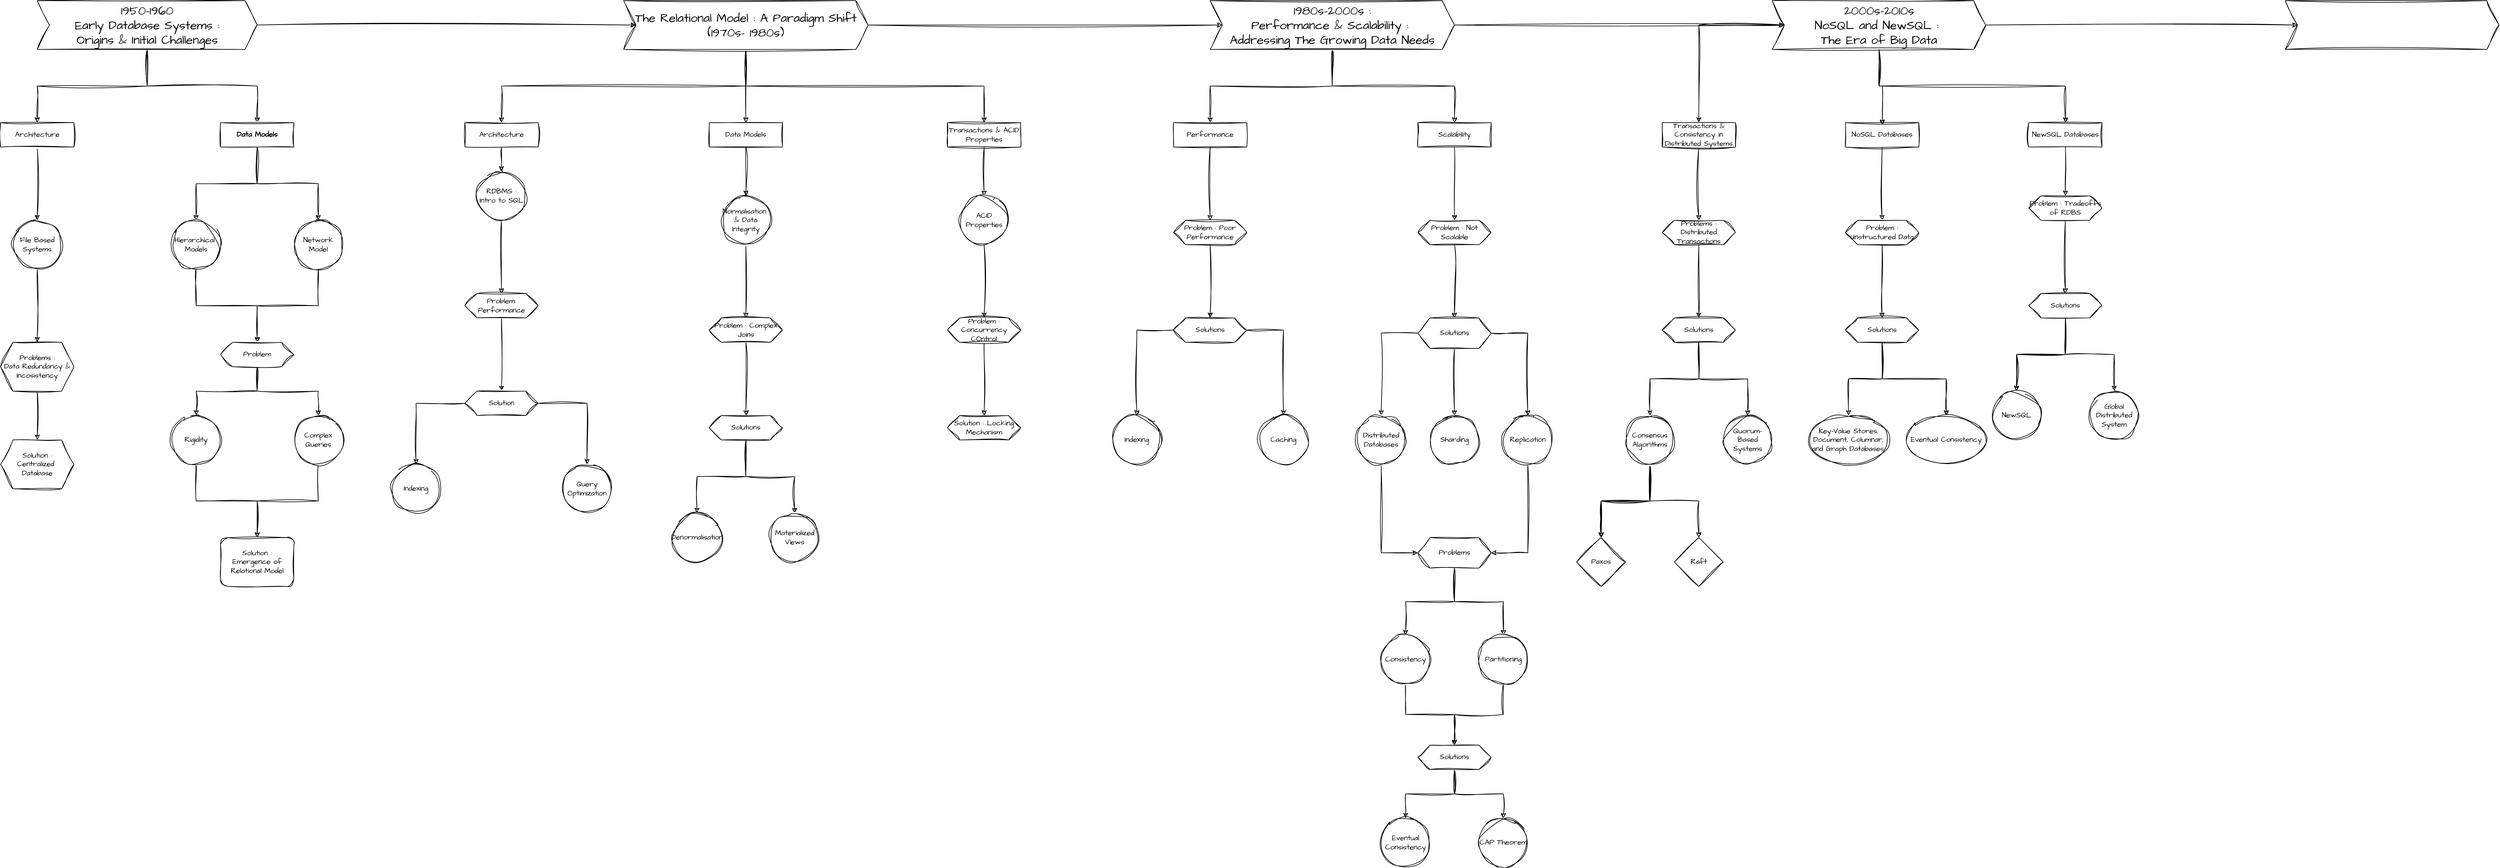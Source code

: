 <mxfile version="24.7.6">
  <diagram name="Page-1" id="QGAENbP_7samY_ILDqjr">
    <mxGraphModel dx="2678" dy="1058" grid="1" gridSize="10" guides="1" tooltips="1" connect="1" arrows="1" fold="1" page="1" pageScale="1" pageWidth="1100" pageHeight="850" math="0" shadow="0">
      <root>
        <mxCell id="0" />
        <mxCell id="1" parent="0" />
        <mxCell id="RMSyVIdG78tPgDftZzgw-3" value="" style="edgeStyle=orthogonalEdgeStyle;rounded=0;sketch=1;hachureGap=4;jiggle=2;curveFitting=1;orthogonalLoop=1;jettySize=auto;html=1;fontFamily=Architects Daughter;fontSource=https%3A%2F%2Ffonts.googleapis.com%2Fcss%3Ffamily%3DArchitects%2BDaughter;" edge="1" parent="1" source="RMSyVIdG78tPgDftZzgw-1" target="RMSyVIdG78tPgDftZzgw-2">
          <mxGeometry relative="1" as="geometry" />
        </mxCell>
        <mxCell id="RMSyVIdG78tPgDftZzgw-11" value="" style="edgeStyle=orthogonalEdgeStyle;rounded=0;sketch=1;hachureGap=4;jiggle=2;curveFitting=1;orthogonalLoop=1;jettySize=auto;html=1;fontFamily=Architects Daughter;fontSource=https%3A%2F%2Ffonts.googleapis.com%2Fcss%3Ffamily%3DArchitects%2BDaughter;" edge="1" parent="1" source="RMSyVIdG78tPgDftZzgw-1" target="RMSyVIdG78tPgDftZzgw-10">
          <mxGeometry relative="1" as="geometry" />
        </mxCell>
        <mxCell id="RMSyVIdG78tPgDftZzgw-28" style="edgeStyle=orthogonalEdgeStyle;rounded=0;sketch=1;hachureGap=4;jiggle=2;curveFitting=1;orthogonalLoop=1;jettySize=auto;html=1;fontFamily=Architects Daughter;fontSource=https%3A%2F%2Ffonts.googleapis.com%2Fcss%3Ffamily%3DArchitects%2BDaughter;" edge="1" parent="1" source="RMSyVIdG78tPgDftZzgw-1" target="RMSyVIdG78tPgDftZzgw-27">
          <mxGeometry relative="1" as="geometry" />
        </mxCell>
        <mxCell id="RMSyVIdG78tPgDftZzgw-1" value="&lt;font style=&quot;font-size: 20px;&quot;&gt;1950-1960&lt;br&gt;Early Database Systems : &lt;br&gt;Origins &amp;amp; Initial Challenges&lt;br&gt;&lt;/font&gt;" style="shape=step;perimeter=stepPerimeter;whiteSpace=wrap;html=1;fixedSize=1;sketch=1;hachureGap=4;jiggle=2;curveFitting=1;fontFamily=Architects Daughter;fontSource=https%3A%2F%2Ffonts.googleapis.com%2Fcss%3Ffamily%3DArchitects%2BDaughter;" vertex="1" parent="1">
          <mxGeometry y="280" width="360" height="80" as="geometry" />
        </mxCell>
        <mxCell id="RMSyVIdG78tPgDftZzgw-5" value="" style="edgeStyle=orthogonalEdgeStyle;rounded=0;sketch=1;hachureGap=4;jiggle=2;curveFitting=1;orthogonalLoop=1;jettySize=auto;html=1;fontFamily=Architects Daughter;fontSource=https%3A%2F%2Ffonts.googleapis.com%2Fcss%3Ffamily%3DArchitects%2BDaughter;" edge="1" parent="1" source="RMSyVIdG78tPgDftZzgw-2" target="RMSyVIdG78tPgDftZzgw-4">
          <mxGeometry relative="1" as="geometry" />
        </mxCell>
        <mxCell id="RMSyVIdG78tPgDftZzgw-2" value="Architecture" style="whiteSpace=wrap;html=1;fontFamily=Architects Daughter;sketch=1;hachureGap=4;jiggle=2;curveFitting=1;fontSource=https%3A%2F%2Ffonts.googleapis.com%2Fcss%3Ffamily%3DArchitects%2BDaughter;" vertex="1" parent="1">
          <mxGeometry x="-60" y="480" width="120" height="40" as="geometry" />
        </mxCell>
        <mxCell id="RMSyVIdG78tPgDftZzgw-7" value="" style="edgeStyle=orthogonalEdgeStyle;rounded=0;sketch=1;hachureGap=4;jiggle=2;curveFitting=1;orthogonalLoop=1;jettySize=auto;html=1;fontFamily=Architects Daughter;fontSource=https%3A%2F%2Ffonts.googleapis.com%2Fcss%3Ffamily%3DArchitects%2BDaughter;" edge="1" parent="1" source="RMSyVIdG78tPgDftZzgw-4" target="RMSyVIdG78tPgDftZzgw-6">
          <mxGeometry relative="1" as="geometry" />
        </mxCell>
        <UserObject label="&lt;div&gt;File Based Systems&lt;/div&gt;" tooltip="File-Based Systems: Before databases, data was stored in flat files. These systems lacked a unified data management system, leading to inefficiencies in data access and manipulation." id="RMSyVIdG78tPgDftZzgw-4">
          <mxCell style="ellipse;whiteSpace=wrap;html=1;fontFamily=Architects Daughter;sketch=1;hachureGap=4;jiggle=2;curveFitting=1;fontSource=https%3A%2F%2Ffonts.googleapis.com%2Fcss%3Ffamily%3DArchitects%2BDaughter;" vertex="1" parent="1">
            <mxGeometry x="-40" y="640" width="80" height="80" as="geometry" />
          </mxCell>
        </UserObject>
        <mxCell id="RMSyVIdG78tPgDftZzgw-9" value="" style="edgeStyle=orthogonalEdgeStyle;rounded=0;sketch=1;hachureGap=4;jiggle=2;curveFitting=1;orthogonalLoop=1;jettySize=auto;html=1;fontFamily=Architects Daughter;fontSource=https%3A%2F%2Ffonts.googleapis.com%2Fcss%3Ffamily%3DArchitects%2BDaughter;" edge="1" parent="1" source="RMSyVIdG78tPgDftZzgw-6" target="RMSyVIdG78tPgDftZzgw-8">
          <mxGeometry relative="1" as="geometry" />
        </mxCell>
        <UserObject label="Problems :&lt;br&gt;Data Redundancy &amp;amp; Incosistency" tooltip="Data Redundancy and Inconsistency: Since each application maintained its own files, the same data could be duplicated across multiple files, leading to inconsistencies and difficulties in updating data uniformly." id="RMSyVIdG78tPgDftZzgw-6">
          <mxCell style="shape=hexagon;perimeter=hexagonPerimeter2;whiteSpace=wrap;html=1;fixedSize=1;fontFamily=Architects Daughter;sketch=1;hachureGap=4;jiggle=2;curveFitting=1;fontSource=https%3A%2F%2Ffonts.googleapis.com%2Fcss%3Ffamily%3DArchitects%2BDaughter;" vertex="1" parent="1">
            <mxGeometry x="-60" y="840" width="120" height="80" as="geometry" />
          </mxCell>
        </UserObject>
        <UserObject label="Solution : &lt;br&gt;&lt;div&gt;Centralized&amp;nbsp;&lt;/div&gt;&lt;div&gt;Database&lt;/div&gt;" tooltip="Centralized Databases: The idea of centralized data storage emerged to reduce redundancy by storing data in a single repository that could be accessed by multiple applications." id="RMSyVIdG78tPgDftZzgw-8">
          <mxCell style="shape=hexagon;perimeter=hexagonPerimeter2;whiteSpace=wrap;html=1;fixedSize=1;fontFamily=Architects Daughter;sketch=1;hachureGap=4;jiggle=2;curveFitting=1;fontSource=https%3A%2F%2Ffonts.googleapis.com%2Fcss%3Ffamily%3DArchitects%2BDaughter;" vertex="1" parent="1">
            <mxGeometry x="-60" y="1000" width="120" height="80" as="geometry" />
          </mxCell>
        </UserObject>
        <mxCell id="RMSyVIdG78tPgDftZzgw-13" value="" style="edgeStyle=orthogonalEdgeStyle;rounded=0;sketch=1;hachureGap=4;jiggle=2;curveFitting=1;orthogonalLoop=1;jettySize=auto;html=1;fontFamily=Architects Daughter;fontSource=https%3A%2F%2Ffonts.googleapis.com%2Fcss%3Ffamily%3DArchitects%2BDaughter;" edge="1" parent="1" source="RMSyVIdG78tPgDftZzgw-10" target="RMSyVIdG78tPgDftZzgw-12">
          <mxGeometry relative="1" as="geometry" />
        </mxCell>
        <mxCell id="RMSyVIdG78tPgDftZzgw-15" value="" style="edgeStyle=orthogonalEdgeStyle;rounded=0;sketch=1;hachureGap=4;jiggle=2;curveFitting=1;orthogonalLoop=1;jettySize=auto;html=1;fontFamily=Architects Daughter;fontSource=https%3A%2F%2Ffonts.googleapis.com%2Fcss%3Ffamily%3DArchitects%2BDaughter;" edge="1" parent="1" source="RMSyVIdG78tPgDftZzgw-10" target="RMSyVIdG78tPgDftZzgw-14">
          <mxGeometry relative="1" as="geometry" />
        </mxCell>
        <mxCell id="RMSyVIdG78tPgDftZzgw-10" value="&lt;strong&gt;Data Models&lt;/strong&gt;" style="whiteSpace=wrap;html=1;fontFamily=Architects Daughter;sketch=1;hachureGap=4;jiggle=2;curveFitting=1;fontSource=https%3A%2F%2Ffonts.googleapis.com%2Fcss%3Ffamily%3DArchitects%2BDaughter;" vertex="1" parent="1">
          <mxGeometry x="300" y="480" width="120" height="40" as="geometry" />
        </mxCell>
        <mxCell id="RMSyVIdG78tPgDftZzgw-25" style="edgeStyle=orthogonalEdgeStyle;rounded=0;sketch=1;hachureGap=4;jiggle=2;curveFitting=1;orthogonalLoop=1;jettySize=auto;html=1;fontFamily=Architects Daughter;fontSource=https%3A%2F%2Ffonts.googleapis.com%2Fcss%3Ffamily%3DArchitects%2BDaughter;" edge="1" parent="1" source="RMSyVIdG78tPgDftZzgw-12" target="RMSyVIdG78tPgDftZzgw-17">
          <mxGeometry relative="1" as="geometry" />
        </mxCell>
        <UserObject label="Hierarchical&amp;nbsp; &lt;br&gt;Models" tooltip="Hierarchical Model: Introduced by IBM’s Information Management System (IMS), this model organized data in a tree structure with parent-child relationships." id="RMSyVIdG78tPgDftZzgw-12">
          <mxCell style="ellipse;whiteSpace=wrap;html=1;fontFamily=Architects Daughter;sketch=1;hachureGap=4;jiggle=2;curveFitting=1;fontSource=https%3A%2F%2Ffonts.googleapis.com%2Fcss%3Ffamily%3DArchitects%2BDaughter;" vertex="1" parent="1">
            <mxGeometry x="220" y="640" width="80" height="80" as="geometry" />
          </mxCell>
        </UserObject>
        <mxCell id="RMSyVIdG78tPgDftZzgw-26" style="edgeStyle=orthogonalEdgeStyle;rounded=0;sketch=1;hachureGap=4;jiggle=2;curveFitting=1;orthogonalLoop=1;jettySize=auto;html=1;fontFamily=Architects Daughter;fontSource=https%3A%2F%2Ffonts.googleapis.com%2Fcss%3Ffamily%3DArchitects%2BDaughter;" edge="1" parent="1" source="RMSyVIdG78tPgDftZzgw-14" target="RMSyVIdG78tPgDftZzgw-17">
          <mxGeometry relative="1" as="geometry" />
        </mxCell>
        <UserObject label="Network Model" tooltip="Network Model: Introduced by Charles Bachman with the Integrated Data Store (IDS), this model allowed more complex relationships, where records could have multiple parents and children." id="RMSyVIdG78tPgDftZzgw-14">
          <mxCell style="ellipse;whiteSpace=wrap;html=1;fontFamily=Architects Daughter;sketch=1;hachureGap=4;jiggle=2;curveFitting=1;fontSource=https%3A%2F%2Ffonts.googleapis.com%2Fcss%3Ffamily%3DArchitects%2BDaughter;" vertex="1" parent="1">
            <mxGeometry x="420" y="640" width="80" height="80" as="geometry" />
          </mxCell>
        </UserObject>
        <mxCell id="RMSyVIdG78tPgDftZzgw-19" value="" style="edgeStyle=orthogonalEdgeStyle;rounded=0;sketch=1;hachureGap=4;jiggle=2;curveFitting=1;orthogonalLoop=1;jettySize=auto;html=1;fontFamily=Architects Daughter;fontSource=https%3A%2F%2Ffonts.googleapis.com%2Fcss%3Ffamily%3DArchitects%2BDaughter;" edge="1" parent="1" source="RMSyVIdG78tPgDftZzgw-17" target="RMSyVIdG78tPgDftZzgw-18">
          <mxGeometry relative="1" as="geometry" />
        </mxCell>
        <mxCell id="RMSyVIdG78tPgDftZzgw-21" value="" style="edgeStyle=orthogonalEdgeStyle;rounded=0;sketch=1;hachureGap=4;jiggle=2;curveFitting=1;orthogonalLoop=1;jettySize=auto;html=1;fontFamily=Architects Daughter;fontSource=https%3A%2F%2Ffonts.googleapis.com%2Fcss%3Ffamily%3DArchitects%2BDaughter;" edge="1" parent="1" source="RMSyVIdG78tPgDftZzgw-17" target="RMSyVIdG78tPgDftZzgw-20">
          <mxGeometry relative="1" as="geometry" />
        </mxCell>
        <mxCell id="RMSyVIdG78tPgDftZzgw-17" value="&lt;div&gt;Problem&lt;br&gt;&lt;/div&gt;" style="shape=hexagon;perimeter=hexagonPerimeter2;whiteSpace=wrap;html=1;fixedSize=1;sketch=1;hachureGap=4;jiggle=2;curveFitting=1;fontFamily=Architects Daughter;fontSource=https%3A%2F%2Ffonts.googleapis.com%2Fcss%3Ffamily%3DArchitects%2BDaughter;" vertex="1" parent="1">
          <mxGeometry x="300" y="840" width="120" height="40" as="geometry" />
        </mxCell>
        <mxCell id="RMSyVIdG78tPgDftZzgw-23" value="" style="edgeStyle=orthogonalEdgeStyle;rounded=0;sketch=1;hachureGap=4;jiggle=2;curveFitting=1;orthogonalLoop=1;jettySize=auto;html=1;fontFamily=Architects Daughter;fontSource=https%3A%2F%2Ffonts.googleapis.com%2Fcss%3Ffamily%3DArchitects%2BDaughter;" edge="1" parent="1" source="RMSyVIdG78tPgDftZzgw-18" target="RMSyVIdG78tPgDftZzgw-22">
          <mxGeometry relative="1" as="geometry" />
        </mxCell>
        <UserObject label="Rigidity" tooltip="Rigidity: Both models were highly rigid; changes to the data structure required significant rewiring of the system, making them inflexible to evolving business needs." id="RMSyVIdG78tPgDftZzgw-18">
          <mxCell style="ellipse;whiteSpace=wrap;html=1;fontFamily=Architects Daughter;sketch=1;hachureGap=4;jiggle=2;curveFitting=1;fontSource=https%3A%2F%2Ffonts.googleapis.com%2Fcss%3Ffamily%3DArchitects%2BDaughter;" vertex="1" parent="1">
            <mxGeometry x="220" y="960" width="80" height="80" as="geometry" />
          </mxCell>
        </UserObject>
        <mxCell id="RMSyVIdG78tPgDftZzgw-24" style="edgeStyle=orthogonalEdgeStyle;rounded=0;sketch=1;hachureGap=4;jiggle=2;curveFitting=1;orthogonalLoop=1;jettySize=auto;html=1;entryX=0.5;entryY=0;entryDx=0;entryDy=0;fontFamily=Architects Daughter;fontSource=https%3A%2F%2Ffonts.googleapis.com%2Fcss%3Ffamily%3DArchitects%2BDaughter;" edge="1" parent="1" source="RMSyVIdG78tPgDftZzgw-20" target="RMSyVIdG78tPgDftZzgw-22">
          <mxGeometry relative="1" as="geometry" />
        </mxCell>
        <UserObject label="Complex Queries" tooltip="Complex Queries: Querying data was cumbersome, requiring detailed knowledge of the data structure, leading to complex and error-prone queries." id="RMSyVIdG78tPgDftZzgw-20">
          <mxCell style="ellipse;whiteSpace=wrap;html=1;fontFamily=Architects Daughter;sketch=1;hachureGap=4;jiggle=2;curveFitting=1;fontSource=https%3A%2F%2Ffonts.googleapis.com%2Fcss%3Ffamily%3DArchitects%2BDaughter;" vertex="1" parent="1">
            <mxGeometry x="420" y="960" width="80" height="80" as="geometry" />
          </mxCell>
        </UserObject>
        <UserObject label="&lt;div&gt;Solution :&lt;/div&gt;Emergence of Relational Model" tooltip="Emergence of the Relational Model: The introduction of the relational model by Edgar F. Codd proposed a more flexible and intuitive way of structuring data using tables, which became a foundation for more advanced database systems." id="RMSyVIdG78tPgDftZzgw-22">
          <mxCell style="rounded=1;whiteSpace=wrap;html=1;fontFamily=Architects Daughter;sketch=1;hachureGap=4;jiggle=2;curveFitting=1;fontSource=https%3A%2F%2Ffonts.googleapis.com%2Fcss%3Ffamily%3DArchitects%2BDaughter;" vertex="1" parent="1">
            <mxGeometry x="300" y="1160" width="120" height="80" as="geometry" />
          </mxCell>
        </UserObject>
        <mxCell id="RMSyVIdG78tPgDftZzgw-30" value="" style="edgeStyle=orthogonalEdgeStyle;rounded=0;sketch=1;hachureGap=4;jiggle=2;curveFitting=1;orthogonalLoop=1;jettySize=auto;html=1;fontFamily=Architects Daughter;fontSource=https%3A%2F%2Ffonts.googleapis.com%2Fcss%3Ffamily%3DArchitects%2BDaughter;" edge="1" parent="1" source="RMSyVIdG78tPgDftZzgw-27" target="RMSyVIdG78tPgDftZzgw-29">
          <mxGeometry relative="1" as="geometry">
            <Array as="points">
              <mxPoint x="1160" y="420" />
              <mxPoint x="760" y="420" />
            </Array>
          </mxGeometry>
        </mxCell>
        <mxCell id="RMSyVIdG78tPgDftZzgw-48" value="" style="edgeStyle=orthogonalEdgeStyle;rounded=0;sketch=1;hachureGap=4;jiggle=2;curveFitting=1;orthogonalLoop=1;jettySize=auto;html=1;fontFamily=Architects Daughter;fontSource=https%3A%2F%2Ffonts.googleapis.com%2Fcss%3Ffamily%3DArchitects%2BDaughter;" edge="1" parent="1" source="RMSyVIdG78tPgDftZzgw-27" target="RMSyVIdG78tPgDftZzgw-47">
          <mxGeometry relative="1" as="geometry" />
        </mxCell>
        <mxCell id="RMSyVIdG78tPgDftZzgw-60" value="" style="edgeStyle=orthogonalEdgeStyle;rounded=0;sketch=1;hachureGap=4;jiggle=2;curveFitting=1;orthogonalLoop=1;jettySize=auto;html=1;fontFamily=Architects Daughter;fontSource=https%3A%2F%2Ffonts.googleapis.com%2Fcss%3Ffamily%3DArchitects%2BDaughter;entryX=0.5;entryY=0;entryDx=0;entryDy=0;" edge="1" parent="1" source="RMSyVIdG78tPgDftZzgw-27" target="RMSyVIdG78tPgDftZzgw-59">
          <mxGeometry relative="1" as="geometry">
            <Array as="points">
              <mxPoint x="1160" y="420" />
              <mxPoint x="1550" y="420" />
            </Array>
          </mxGeometry>
        </mxCell>
        <mxCell id="RMSyVIdG78tPgDftZzgw-69" style="edgeStyle=orthogonalEdgeStyle;rounded=0;sketch=1;hachureGap=4;jiggle=2;curveFitting=1;orthogonalLoop=1;jettySize=auto;html=1;entryX=0;entryY=0.5;entryDx=0;entryDy=0;fontFamily=Architects Daughter;fontSource=https%3A%2F%2Ffonts.googleapis.com%2Fcss%3Ffamily%3DArchitects%2BDaughter;" edge="1" parent="1" source="RMSyVIdG78tPgDftZzgw-27" target="RMSyVIdG78tPgDftZzgw-68">
          <mxGeometry relative="1" as="geometry" />
        </mxCell>
        <mxCell id="RMSyVIdG78tPgDftZzgw-27" value="&lt;font style=&quot;font-size: 20px;&quot;&gt;The Relational Model : A Paradigm Shift (1970s- 1980s)&lt;br&gt;&lt;/font&gt;" style="shape=step;perimeter=stepPerimeter;whiteSpace=wrap;html=1;fixedSize=1;sketch=1;hachureGap=4;jiggle=2;curveFitting=1;fontFamily=Architects Daughter;fontSource=https%3A%2F%2Ffonts.googleapis.com%2Fcss%3Ffamily%3DArchitects%2BDaughter;" vertex="1" parent="1">
          <mxGeometry x="960" y="280" width="400" height="80" as="geometry" />
        </mxCell>
        <mxCell id="RMSyVIdG78tPgDftZzgw-32" value="" style="edgeStyle=orthogonalEdgeStyle;rounded=0;sketch=1;hachureGap=4;jiggle=2;curveFitting=1;orthogonalLoop=1;jettySize=auto;html=1;fontFamily=Architects Daughter;fontSource=https%3A%2F%2Ffonts.googleapis.com%2Fcss%3Ffamily%3DArchitects%2BDaughter;" edge="1" parent="1" source="RMSyVIdG78tPgDftZzgw-29" target="RMSyVIdG78tPgDftZzgw-31">
          <mxGeometry relative="1" as="geometry" />
        </mxCell>
        <mxCell id="RMSyVIdG78tPgDftZzgw-29" value="Architecture" style="whiteSpace=wrap;html=1;fontFamily=Architects Daughter;sketch=1;hachureGap=4;jiggle=2;curveFitting=1;fontSource=https%3A%2F%2Ffonts.googleapis.com%2Fcss%3Ffamily%3DArchitects%2BDaughter;" vertex="1" parent="1">
          <mxGeometry x="700" y="480" width="120" height="40" as="geometry" />
        </mxCell>
        <mxCell id="RMSyVIdG78tPgDftZzgw-46" style="edgeStyle=orthogonalEdgeStyle;rounded=0;sketch=1;hachureGap=4;jiggle=2;curveFitting=1;orthogonalLoop=1;jettySize=auto;html=1;fontFamily=Architects Daughter;fontSource=https%3A%2F%2Ffonts.googleapis.com%2Fcss%3Ffamily%3DArchitects%2BDaughter;" edge="1" parent="1" source="RMSyVIdG78tPgDftZzgw-31" target="RMSyVIdG78tPgDftZzgw-35">
          <mxGeometry relative="1" as="geometry" />
        </mxCell>
        <UserObject label="RDBMS : Intro to SQL" tooltip="Introduction of SQL: Structured Query Language (SQL) was introduced to query relational databases, making data access easier and more standardized." id="RMSyVIdG78tPgDftZzgw-31">
          <mxCell style="ellipse;whiteSpace=wrap;html=1;fontFamily=Architects Daughter;sketch=1;hachureGap=4;jiggle=2;curveFitting=1;fontSource=https%3A%2F%2Ffonts.googleapis.com%2Fcss%3Ffamily%3DArchitects%2BDaughter;" vertex="1" parent="1">
            <mxGeometry x="720" y="560" width="80" height="80" as="geometry" />
          </mxCell>
        </UserObject>
        <mxCell id="RMSyVIdG78tPgDftZzgw-45" style="edgeStyle=orthogonalEdgeStyle;rounded=0;sketch=1;hachureGap=4;jiggle=2;curveFitting=1;orthogonalLoop=1;jettySize=auto;html=1;fontFamily=Architects Daughter;fontSource=https%3A%2F%2Ffonts.googleapis.com%2Fcss%3Ffamily%3DArchitects%2BDaughter;" edge="1" parent="1" source="RMSyVIdG78tPgDftZzgw-35" target="RMSyVIdG78tPgDftZzgw-39">
          <mxGeometry relative="1" as="geometry" />
        </mxCell>
        <UserObject label="Problem: Performance" tooltip="Performance: Early RDBMS implementations were slower compared to hierarchical and network models, particularly when dealing with large datasets or complex queries." id="RMSyVIdG78tPgDftZzgw-35">
          <mxCell style="shape=hexagon;perimeter=hexagonPerimeter2;whiteSpace=wrap;html=1;fixedSize=1;fontFamily=Architects Daughter;sketch=1;hachureGap=4;jiggle=2;curveFitting=1;fontSource=https%3A%2F%2Ffonts.googleapis.com%2Fcss%3Ffamily%3DArchitects%2BDaughter;" vertex="1" parent="1">
            <mxGeometry x="700" y="760" width="120" height="40" as="geometry" />
          </mxCell>
        </UserObject>
        <mxCell id="RMSyVIdG78tPgDftZzgw-42" value="" style="edgeStyle=orthogonalEdgeStyle;rounded=0;sketch=1;hachureGap=4;jiggle=2;curveFitting=1;orthogonalLoop=1;jettySize=auto;html=1;fontFamily=Architects Daughter;fontSource=https%3A%2F%2Ffonts.googleapis.com%2Fcss%3Ffamily%3DArchitects%2BDaughter;" edge="1" parent="1" source="RMSyVIdG78tPgDftZzgw-39" target="RMSyVIdG78tPgDftZzgw-41">
          <mxGeometry relative="1" as="geometry" />
        </mxCell>
        <mxCell id="RMSyVIdG78tPgDftZzgw-44" value="" style="edgeStyle=orthogonalEdgeStyle;rounded=0;sketch=1;hachureGap=4;jiggle=2;curveFitting=1;orthogonalLoop=1;jettySize=auto;html=1;fontFamily=Architects Daughter;fontSource=https%3A%2F%2Ffonts.googleapis.com%2Fcss%3Ffamily%3DArchitects%2BDaughter;" edge="1" parent="1" source="RMSyVIdG78tPgDftZzgw-39" target="RMSyVIdG78tPgDftZzgw-43">
          <mxGeometry relative="1" as="geometry" />
        </mxCell>
        <UserObject label="Solution" tooltip="Indexing and Query Optimization: Techniques like indexing and query optimization were introduced to speed up data retrieval and improve overall performance." id="RMSyVIdG78tPgDftZzgw-39">
          <mxCell style="shape=hexagon;perimeter=hexagonPerimeter2;whiteSpace=wrap;html=1;fixedSize=1;fontFamily=Architects Daughter;sketch=1;hachureGap=4;jiggle=2;curveFitting=1;fontSource=https%3A%2F%2Ffonts.googleapis.com%2Fcss%3Ffamily%3DArchitects%2BDaughter;" vertex="1" parent="1">
            <mxGeometry x="700" y="920" width="120" height="40" as="geometry" />
          </mxCell>
        </UserObject>
        <mxCell id="RMSyVIdG78tPgDftZzgw-41" value="Indexing" style="ellipse;whiteSpace=wrap;html=1;fontFamily=Architects Daughter;sketch=1;hachureGap=4;jiggle=2;curveFitting=1;fontSource=https%3A%2F%2Ffonts.googleapis.com%2Fcss%3Ffamily%3DArchitects%2BDaughter;" vertex="1" parent="1">
          <mxGeometry x="580" y="1040" width="80" height="80" as="geometry" />
        </mxCell>
        <mxCell id="RMSyVIdG78tPgDftZzgw-43" value="Query Optimization" style="ellipse;whiteSpace=wrap;html=1;fontFamily=Architects Daughter;sketch=1;hachureGap=4;jiggle=2;curveFitting=1;fontSource=https%3A%2F%2Ffonts.googleapis.com%2Fcss%3Ffamily%3DArchitects%2BDaughter;" vertex="1" parent="1">
          <mxGeometry x="860" y="1040" width="80" height="80" as="geometry" />
        </mxCell>
        <mxCell id="RMSyVIdG78tPgDftZzgw-50" value="" style="edgeStyle=orthogonalEdgeStyle;rounded=0;sketch=1;hachureGap=4;jiggle=2;curveFitting=1;orthogonalLoop=1;jettySize=auto;html=1;fontFamily=Architects Daughter;fontSource=https%3A%2F%2Ffonts.googleapis.com%2Fcss%3Ffamily%3DArchitects%2BDaughter;" edge="1" parent="1" source="RMSyVIdG78tPgDftZzgw-47" target="RMSyVIdG78tPgDftZzgw-49">
          <mxGeometry relative="1" as="geometry" />
        </mxCell>
        <mxCell id="RMSyVIdG78tPgDftZzgw-47" value="Data Models" style="whiteSpace=wrap;html=1;fontFamily=Architects Daughter;sketch=1;hachureGap=4;jiggle=2;curveFitting=1;fontSource=https%3A%2F%2Ffonts.googleapis.com%2Fcss%3Ffamily%3DArchitects%2BDaughter;" vertex="1" parent="1">
          <mxGeometry x="1100" y="480" width="120" height="40" as="geometry" />
        </mxCell>
        <mxCell id="RMSyVIdG78tPgDftZzgw-52" value="" style="edgeStyle=orthogonalEdgeStyle;rounded=0;sketch=1;hachureGap=4;jiggle=2;curveFitting=1;orthogonalLoop=1;jettySize=auto;html=1;fontFamily=Architects Daughter;fontSource=https%3A%2F%2Ffonts.googleapis.com%2Fcss%3Ffamily%3DArchitects%2BDaughter;" edge="1" parent="1" source="RMSyVIdG78tPgDftZzgw-49" target="RMSyVIdG78tPgDftZzgw-51">
          <mxGeometry relative="1" as="geometry" />
        </mxCell>
        <UserObject label="Normalisation&amp;nbsp; &amp;amp; Data Integrity" tooltip="Normalization: Codd introduced normalization, a process of organizing data to reduce redundancy and improve data integrity by dividing data into related tables." id="RMSyVIdG78tPgDftZzgw-49">
          <mxCell style="ellipse;whiteSpace=wrap;html=1;fontFamily=Architects Daughter;sketch=1;hachureGap=4;jiggle=2;curveFitting=1;fontSource=https%3A%2F%2Ffonts.googleapis.com%2Fcss%3Ffamily%3DArchitects%2BDaughter;" vertex="1" parent="1">
            <mxGeometry x="1120" y="600" width="80" height="80" as="geometry" />
          </mxCell>
        </UserObject>
        <mxCell id="RMSyVIdG78tPgDftZzgw-54" value="" style="edgeStyle=orthogonalEdgeStyle;rounded=0;sketch=1;hachureGap=4;jiggle=2;curveFitting=1;orthogonalLoop=1;jettySize=auto;html=1;fontFamily=Architects Daughter;fontSource=https%3A%2F%2Ffonts.googleapis.com%2Fcss%3Ffamily%3DArchitects%2BDaughter;" edge="1" parent="1" source="RMSyVIdG78tPgDftZzgw-51" target="RMSyVIdG78tPgDftZzgw-53">
          <mxGeometry relative="1" as="geometry" />
        </mxCell>
        <UserObject label="Problem : Complex Joins" tooltip="Complex Joins: While normalization improved data integrity, it also led to complex join operations that could slow down query performance." id="RMSyVIdG78tPgDftZzgw-51">
          <mxCell style="shape=hexagon;perimeter=hexagonPerimeter2;whiteSpace=wrap;html=1;fixedSize=1;fontFamily=Architects Daughter;sketch=1;hachureGap=4;jiggle=2;curveFitting=1;fontSource=https%3A%2F%2Ffonts.googleapis.com%2Fcss%3Ffamily%3DArchitects%2BDaughter;" vertex="1" parent="1">
            <mxGeometry x="1100" y="800" width="120" height="40" as="geometry" />
          </mxCell>
        </UserObject>
        <mxCell id="RMSyVIdG78tPgDftZzgw-56" value="" style="edgeStyle=orthogonalEdgeStyle;rounded=0;sketch=1;hachureGap=4;jiggle=2;curveFitting=1;orthogonalLoop=1;jettySize=auto;html=1;fontFamily=Architects Daughter;fontSource=https%3A%2F%2Ffonts.googleapis.com%2Fcss%3Ffamily%3DArchitects%2BDaughter;" edge="1" parent="1" source="RMSyVIdG78tPgDftZzgw-53" target="RMSyVIdG78tPgDftZzgw-55">
          <mxGeometry relative="1" as="geometry" />
        </mxCell>
        <mxCell id="RMSyVIdG78tPgDftZzgw-58" value="" style="edgeStyle=orthogonalEdgeStyle;rounded=0;sketch=1;hachureGap=4;jiggle=2;curveFitting=1;orthogonalLoop=1;jettySize=auto;html=1;fontFamily=Architects Daughter;fontSource=https%3A%2F%2Ffonts.googleapis.com%2Fcss%3Ffamily%3DArchitects%2BDaughter;" edge="1" parent="1" source="RMSyVIdG78tPgDftZzgw-53" target="RMSyVIdG78tPgDftZzgw-57">
          <mxGeometry relative="1" as="geometry" />
        </mxCell>
        <UserObject label="Solutions" tooltip="Denormalization and Materialized Views: In cases where performance was a concern, denormalization (combining tables) and materialized views (precomputed results) were used to balance performance with data integrity." id="RMSyVIdG78tPgDftZzgw-53">
          <mxCell style="shape=hexagon;perimeter=hexagonPerimeter2;whiteSpace=wrap;html=1;fixedSize=1;fontFamily=Architects Daughter;sketch=1;hachureGap=4;jiggle=2;curveFitting=1;fontSource=https%3A%2F%2Ffonts.googleapis.com%2Fcss%3Ffamily%3DArchitects%2BDaughter;" vertex="1" parent="1">
            <mxGeometry x="1100" y="960" width="120" height="40" as="geometry" />
          </mxCell>
        </UserObject>
        <mxCell id="RMSyVIdG78tPgDftZzgw-55" value="Denormalisation" style="ellipse;whiteSpace=wrap;html=1;fontFamily=Architects Daughter;sketch=1;hachureGap=4;jiggle=2;curveFitting=1;fontSource=https%3A%2F%2Ffonts.googleapis.com%2Fcss%3Ffamily%3DArchitects%2BDaughter;" vertex="1" parent="1">
          <mxGeometry x="1040" y="1120" width="80" height="80" as="geometry" />
        </mxCell>
        <mxCell id="RMSyVIdG78tPgDftZzgw-57" value="Materialized Views" style="ellipse;whiteSpace=wrap;html=1;fontFamily=Architects Daughter;sketch=1;hachureGap=4;jiggle=2;curveFitting=1;fontSource=https%3A%2F%2Ffonts.googleapis.com%2Fcss%3Ffamily%3DArchitects%2BDaughter;" vertex="1" parent="1">
          <mxGeometry x="1200" y="1120" width="80" height="80" as="geometry" />
        </mxCell>
        <mxCell id="RMSyVIdG78tPgDftZzgw-63" value="" style="edgeStyle=orthogonalEdgeStyle;rounded=0;sketch=1;hachureGap=4;jiggle=2;curveFitting=1;orthogonalLoop=1;jettySize=auto;html=1;fontFamily=Architects Daughter;fontSource=https%3A%2F%2Ffonts.googleapis.com%2Fcss%3Ffamily%3DArchitects%2BDaughter;" edge="1" parent="1" source="RMSyVIdG78tPgDftZzgw-59" target="RMSyVIdG78tPgDftZzgw-62">
          <mxGeometry relative="1" as="geometry" />
        </mxCell>
        <mxCell id="RMSyVIdG78tPgDftZzgw-59" value="Transactions &amp;amp; ACID Properties" style="whiteSpace=wrap;html=1;fontFamily=Architects Daughter;sketch=1;hachureGap=4;jiggle=2;curveFitting=1;fontSource=https%3A%2F%2Ffonts.googleapis.com%2Fcss%3Ffamily%3DArchitects%2BDaughter;" vertex="1" parent="1">
          <mxGeometry x="1490" y="480" width="120" height="40" as="geometry" />
        </mxCell>
        <mxCell id="RMSyVIdG78tPgDftZzgw-65" value="" style="edgeStyle=orthogonalEdgeStyle;rounded=0;sketch=1;hachureGap=4;jiggle=2;curveFitting=1;orthogonalLoop=1;jettySize=auto;html=1;fontFamily=Architects Daughter;fontSource=https%3A%2F%2Ffonts.googleapis.com%2Fcss%3Ffamily%3DArchitects%2BDaughter;" edge="1" parent="1" source="RMSyVIdG78tPgDftZzgw-62" target="RMSyVIdG78tPgDftZzgw-64">
          <mxGeometry relative="1" as="geometry" />
        </mxCell>
        <UserObject label="ACID Properties" tooltip="ACID Properties: Atomicity, Consistency, Isolation, and Durability became essential for ensuring reliable transactions in databases." id="RMSyVIdG78tPgDftZzgw-62">
          <mxCell style="ellipse;whiteSpace=wrap;html=1;fontFamily=Architects Daughter;sketch=1;hachureGap=4;jiggle=2;curveFitting=1;fontSource=https%3A%2F%2Ffonts.googleapis.com%2Fcss%3Ffamily%3DArchitects%2BDaughter;" vertex="1" parent="1">
            <mxGeometry x="1510" y="600" width="80" height="80" as="geometry" />
          </mxCell>
        </UserObject>
        <mxCell id="RMSyVIdG78tPgDftZzgw-67" value="" style="edgeStyle=orthogonalEdgeStyle;rounded=0;sketch=1;hachureGap=4;jiggle=2;curveFitting=1;orthogonalLoop=1;jettySize=auto;html=1;fontFamily=Architects Daughter;fontSource=https%3A%2F%2Ffonts.googleapis.com%2Fcss%3Ffamily%3DArchitects%2BDaughter;" edge="1" parent="1" source="RMSyVIdG78tPgDftZzgw-64" target="RMSyVIdG78tPgDftZzgw-66">
          <mxGeometry relative="1" as="geometry" />
        </mxCell>
        <UserObject label="Problem : Concurrency COntrol" tooltip="Concurrency Control: Managing multiple transactions simultaneously without compromising data integrity was a significant challenge." id="RMSyVIdG78tPgDftZzgw-64">
          <mxCell style="shape=hexagon;perimeter=hexagonPerimeter2;whiteSpace=wrap;html=1;fixedSize=1;fontFamily=Architects Daughter;sketch=1;hachureGap=4;jiggle=2;curveFitting=1;fontSource=https%3A%2F%2Ffonts.googleapis.com%2Fcss%3Ffamily%3DArchitects%2BDaughter;" vertex="1" parent="1">
            <mxGeometry x="1490" y="800" width="120" height="40" as="geometry" />
          </mxCell>
        </UserObject>
        <UserObject label="Solution : Locking Mechanism" tooltip="Locking Mechanisms: Techniques such as two-phase locking were introduced to manage concurrent transactions while preserving ACID properties." id="RMSyVIdG78tPgDftZzgw-66">
          <mxCell style="shape=hexagon;perimeter=hexagonPerimeter2;whiteSpace=wrap;html=1;fixedSize=1;fontFamily=Architects Daughter;sketch=1;hachureGap=4;jiggle=2;curveFitting=1;fontSource=https%3A%2F%2Ffonts.googleapis.com%2Fcss%3Ffamily%3DArchitects%2BDaughter;" vertex="1" parent="1">
            <mxGeometry x="1490" y="960" width="120" height="40" as="geometry" />
          </mxCell>
        </UserObject>
        <mxCell id="RMSyVIdG78tPgDftZzgw-71" value="" style="edgeStyle=orthogonalEdgeStyle;rounded=0;sketch=1;hachureGap=4;jiggle=2;curveFitting=1;orthogonalLoop=1;jettySize=auto;html=1;fontFamily=Architects Daughter;fontSource=https%3A%2F%2Ffonts.googleapis.com%2Fcss%3Ffamily%3DArchitects%2BDaughter;" edge="1" parent="1" source="RMSyVIdG78tPgDftZzgw-68" target="RMSyVIdG78tPgDftZzgw-70">
          <mxGeometry relative="1" as="geometry" />
        </mxCell>
        <mxCell id="RMSyVIdG78tPgDftZzgw-81" value="" style="edgeStyle=orthogonalEdgeStyle;rounded=0;sketch=1;hachureGap=4;jiggle=2;curveFitting=1;orthogonalLoop=1;jettySize=auto;html=1;fontFamily=Architects Daughter;fontSource=https%3A%2F%2Ffonts.googleapis.com%2Fcss%3Ffamily%3DArchitects%2BDaughter;" edge="1" parent="1" source="RMSyVIdG78tPgDftZzgw-68" target="RMSyVIdG78tPgDftZzgw-80">
          <mxGeometry relative="1" as="geometry" />
        </mxCell>
        <mxCell id="RMSyVIdG78tPgDftZzgw-107" style="edgeStyle=orthogonalEdgeStyle;rounded=0;sketch=1;hachureGap=4;jiggle=2;curveFitting=1;orthogonalLoop=1;jettySize=auto;html=1;fontFamily=Architects Daughter;fontSource=https%3A%2F%2Ffonts.googleapis.com%2Fcss%3Ffamily%3DArchitects%2BDaughter;" edge="1" parent="1" source="RMSyVIdG78tPgDftZzgw-68" target="RMSyVIdG78tPgDftZzgw-106">
          <mxGeometry relative="1" as="geometry" />
        </mxCell>
        <mxCell id="RMSyVIdG78tPgDftZzgw-68" value="&lt;div style=&quot;font-size: 20px;&quot;&gt;&lt;font style=&quot;font-size: 20px;&quot;&gt;1980s-2000s :&lt;/font&gt;&lt;/div&gt;&lt;div style=&quot;font-size: 20px;&quot;&gt;&lt;font style=&quot;font-size: 20px;&quot;&gt;Performance &amp;amp; Scalability :&amp;nbsp;&lt;/font&gt;&lt;/div&gt;&lt;div style=&quot;font-size: 20px;&quot;&gt;&lt;font style=&quot;font-size: 20px;&quot;&gt;Addressing The Growing Data Needs&lt;br&gt;&lt;/font&gt;&lt;/div&gt;" style="shape=step;perimeter=stepPerimeter;whiteSpace=wrap;html=1;fixedSize=1;sketch=1;hachureGap=4;jiggle=2;curveFitting=1;fontFamily=Architects Daughter;fontSource=https%3A%2F%2Ffonts.googleapis.com%2Fcss%3Ffamily%3DArchitects%2BDaughter;" vertex="1" parent="1">
          <mxGeometry x="1920" y="280" width="400" height="80" as="geometry" />
        </mxCell>
        <mxCell id="RMSyVIdG78tPgDftZzgw-73" value="" style="edgeStyle=orthogonalEdgeStyle;rounded=0;sketch=1;hachureGap=4;jiggle=2;curveFitting=1;orthogonalLoop=1;jettySize=auto;html=1;fontFamily=Architects Daughter;fontSource=https%3A%2F%2Ffonts.googleapis.com%2Fcss%3Ffamily%3DArchitects%2BDaughter;" edge="1" parent="1" source="RMSyVIdG78tPgDftZzgw-70" target="RMSyVIdG78tPgDftZzgw-72">
          <mxGeometry relative="1" as="geometry" />
        </mxCell>
        <mxCell id="RMSyVIdG78tPgDftZzgw-70" value="Performance" style="whiteSpace=wrap;html=1;fontFamily=Architects Daughter;sketch=1;hachureGap=4;jiggle=2;curveFitting=1;fontSource=https%3A%2F%2Ffonts.googleapis.com%2Fcss%3Ffamily%3DArchitects%2BDaughter;" vertex="1" parent="1">
          <mxGeometry x="1860" y="480" width="120" height="40" as="geometry" />
        </mxCell>
        <mxCell id="RMSyVIdG78tPgDftZzgw-75" value="" style="edgeStyle=orthogonalEdgeStyle;rounded=0;sketch=1;hachureGap=4;jiggle=2;curveFitting=1;orthogonalLoop=1;jettySize=auto;html=1;fontFamily=Architects Daughter;fontSource=https%3A%2F%2Ffonts.googleapis.com%2Fcss%3Ffamily%3DArchitects%2BDaughter;" edge="1" parent="1" source="RMSyVIdG78tPgDftZzgw-72" target="RMSyVIdG78tPgDftZzgw-74">
          <mxGeometry relative="1" as="geometry" />
        </mxCell>
        <UserObject label="Problem : Poor Performance" tooltip="Problem: As databases grew larger, simple queries started taking longer to execute, and system performance suffered." id="RMSyVIdG78tPgDftZzgw-72">
          <mxCell style="shape=hexagon;perimeter=hexagonPerimeter2;whiteSpace=wrap;html=1;fixedSize=1;fontFamily=Architects Daughter;sketch=1;hachureGap=4;jiggle=2;curveFitting=1;fontSource=https%3A%2F%2Ffonts.googleapis.com%2Fcss%3Ffamily%3DArchitects%2BDaughter;" vertex="1" parent="1">
            <mxGeometry x="1860" y="640" width="120" height="40" as="geometry" />
          </mxCell>
        </UserObject>
        <mxCell id="RMSyVIdG78tPgDftZzgw-77" value="" style="edgeStyle=orthogonalEdgeStyle;rounded=0;sketch=1;hachureGap=4;jiggle=2;curveFitting=1;orthogonalLoop=1;jettySize=auto;html=1;fontFamily=Architects Daughter;fontSource=https%3A%2F%2Ffonts.googleapis.com%2Fcss%3Ffamily%3DArchitects%2BDaughter;" edge="1" parent="1" source="RMSyVIdG78tPgDftZzgw-74" target="RMSyVIdG78tPgDftZzgw-76">
          <mxGeometry relative="1" as="geometry" />
        </mxCell>
        <mxCell id="RMSyVIdG78tPgDftZzgw-79" value="" style="edgeStyle=orthogonalEdgeStyle;rounded=0;sketch=1;hachureGap=4;jiggle=2;curveFitting=1;orthogonalLoop=1;jettySize=auto;html=1;fontFamily=Architects Daughter;fontSource=https%3A%2F%2Ffonts.googleapis.com%2Fcss%3Ffamily%3DArchitects%2BDaughter;" edge="1" parent="1" source="RMSyVIdG78tPgDftZzgw-74" target="RMSyVIdG78tPgDftZzgw-78">
          <mxGeometry relative="1" as="geometry" />
        </mxCell>
        <mxCell id="RMSyVIdG78tPgDftZzgw-74" value="Solutions" style="shape=hexagon;perimeter=hexagonPerimeter2;whiteSpace=wrap;html=1;fixedSize=1;fontFamily=Architects Daughter;sketch=1;hachureGap=4;jiggle=2;curveFitting=1;fontSource=https%3A%2F%2Ffonts.googleapis.com%2Fcss%3Ffamily%3DArchitects%2BDaughter;" vertex="1" parent="1">
          <mxGeometry x="1860" y="800" width="120" height="40" as="geometry" />
        </mxCell>
        <UserObject label="Indexing" tooltip="Indexing: B-trees, hash indexes, and bitmap indexes were developed to allow faster data retrieval." id="RMSyVIdG78tPgDftZzgw-76">
          <mxCell style="ellipse;whiteSpace=wrap;html=1;fontFamily=Architects Daughter;sketch=1;hachureGap=4;jiggle=2;curveFitting=1;fontSource=https%3A%2F%2Ffonts.googleapis.com%2Fcss%3Ffamily%3DArchitects%2BDaughter;" vertex="1" parent="1">
            <mxGeometry x="1760" y="960" width="80" height="80" as="geometry" />
          </mxCell>
        </UserObject>
        <UserObject label="Caching" tooltip="Caching: Techniques like buffer pools and in-memory caching were used to store frequently accessed data in memory for quicker access." id="RMSyVIdG78tPgDftZzgw-78">
          <mxCell style="ellipse;whiteSpace=wrap;html=1;fontFamily=Architects Daughter;sketch=1;hachureGap=4;jiggle=2;curveFitting=1;fontSource=https%3A%2F%2Ffonts.googleapis.com%2Fcss%3Ffamily%3DArchitects%2BDaughter;" vertex="1" parent="1">
            <mxGeometry x="2000" y="960" width="80" height="80" as="geometry" />
          </mxCell>
        </UserObject>
        <mxCell id="RMSyVIdG78tPgDftZzgw-83" value="" style="edgeStyle=orthogonalEdgeStyle;rounded=0;sketch=1;hachureGap=4;jiggle=2;curveFitting=1;orthogonalLoop=1;jettySize=auto;html=1;fontFamily=Architects Daughter;fontSource=https%3A%2F%2Ffonts.googleapis.com%2Fcss%3Ffamily%3DArchitects%2BDaughter;" edge="1" parent="1" source="RMSyVIdG78tPgDftZzgw-80" target="RMSyVIdG78tPgDftZzgw-82">
          <mxGeometry relative="1" as="geometry" />
        </mxCell>
        <mxCell id="RMSyVIdG78tPgDftZzgw-80" value="Scalability" style="whiteSpace=wrap;html=1;fontFamily=Architects Daughter;sketch=1;hachureGap=4;jiggle=2;curveFitting=1;fontSource=https%3A%2F%2Ffonts.googleapis.com%2Fcss%3Ffamily%3DArchitects%2BDaughter;" vertex="1" parent="1">
          <mxGeometry x="2260" y="480" width="120" height="40" as="geometry" />
        </mxCell>
        <mxCell id="RMSyVIdG78tPgDftZzgw-85" value="" style="edgeStyle=orthogonalEdgeStyle;rounded=0;sketch=1;hachureGap=4;jiggle=2;curveFitting=1;orthogonalLoop=1;jettySize=auto;html=1;fontFamily=Architects Daughter;fontSource=https%3A%2F%2Ffonts.googleapis.com%2Fcss%3Ffamily%3DArchitects%2BDaughter;" edge="1" parent="1" source="RMSyVIdG78tPgDftZzgw-82" target="RMSyVIdG78tPgDftZzgw-84">
          <mxGeometry relative="1" as="geometry" />
        </mxCell>
        <UserObject label="Problem : Not Scalable" tooltip="Problem: Early databases were often limited to vertical scaling (adding more resources to a single server), which had physical and cost limitations." id="RMSyVIdG78tPgDftZzgw-82">
          <mxCell style="shape=hexagon;perimeter=hexagonPerimeter2;whiteSpace=wrap;html=1;fixedSize=1;fontFamily=Architects Daughter;sketch=1;hachureGap=4;jiggle=2;curveFitting=1;fontSource=https%3A%2F%2Ffonts.googleapis.com%2Fcss%3Ffamily%3DArchitects%2BDaughter;" vertex="1" parent="1">
            <mxGeometry x="2260" y="640" width="120" height="40" as="geometry" />
          </mxCell>
        </UserObject>
        <mxCell id="RMSyVIdG78tPgDftZzgw-87" value="" style="edgeStyle=orthogonalEdgeStyle;rounded=0;sketch=1;hachureGap=4;jiggle=2;curveFitting=1;orthogonalLoop=1;jettySize=auto;html=1;fontFamily=Architects Daughter;fontSource=https%3A%2F%2Ffonts.googleapis.com%2Fcss%3Ffamily%3DArchitects%2BDaughter;" edge="1" parent="1" source="RMSyVIdG78tPgDftZzgw-84" target="RMSyVIdG78tPgDftZzgw-86">
          <mxGeometry relative="1" as="geometry" />
        </mxCell>
        <mxCell id="RMSyVIdG78tPgDftZzgw-89" value="" style="edgeStyle=orthogonalEdgeStyle;rounded=0;sketch=1;hachureGap=4;jiggle=2;curveFitting=1;orthogonalLoop=1;jettySize=auto;html=1;fontFamily=Architects Daughter;fontSource=https%3A%2F%2Ffonts.googleapis.com%2Fcss%3Ffamily%3DArchitects%2BDaughter;" edge="1" parent="1" source="RMSyVIdG78tPgDftZzgw-84" target="RMSyVIdG78tPgDftZzgw-88">
          <mxGeometry relative="1" as="geometry" />
        </mxCell>
        <mxCell id="RMSyVIdG78tPgDftZzgw-91" value="" style="edgeStyle=orthogonalEdgeStyle;rounded=0;sketch=1;hachureGap=4;jiggle=2;curveFitting=1;orthogonalLoop=1;jettySize=auto;html=1;fontFamily=Architects Daughter;fontSource=https%3A%2F%2Ffonts.googleapis.com%2Fcss%3Ffamily%3DArchitects%2BDaughter;" edge="1" parent="1" source="RMSyVIdG78tPgDftZzgw-84" target="RMSyVIdG78tPgDftZzgw-90">
          <mxGeometry relative="1" as="geometry" />
        </mxCell>
        <mxCell id="RMSyVIdG78tPgDftZzgw-84" value="Solutions" style="shape=hexagon;perimeter=hexagonPerimeter2;whiteSpace=wrap;html=1;fixedSize=1;fontFamily=Architects Daughter;sketch=1;hachureGap=4;jiggle=2;curveFitting=1;fontSource=https%3A%2F%2Ffonts.googleapis.com%2Fcss%3Ffamily%3DArchitects%2BDaughter;" vertex="1" parent="1">
          <mxGeometry x="2260" y="800" width="120" height="50" as="geometry" />
        </mxCell>
        <mxCell id="RMSyVIdG78tPgDftZzgw-93" value="" style="edgeStyle=orthogonalEdgeStyle;rounded=0;sketch=1;hachureGap=4;jiggle=2;curveFitting=1;orthogonalLoop=1;jettySize=auto;html=1;fontFamily=Architects Daughter;fontSource=https%3A%2F%2Ffonts.googleapis.com%2Fcss%3Ffamily%3DArchitects%2BDaughter;" edge="1" parent="1" source="RMSyVIdG78tPgDftZzgw-86" target="RMSyVIdG78tPgDftZzgw-92">
          <mxGeometry relative="1" as="geometry">
            <Array as="points">
              <mxPoint x="2200" y="1185" />
            </Array>
          </mxGeometry>
        </mxCell>
        <UserObject label="Distributed Databases" tooltip="Distributed Databases: Data was spread across multiple servers to improve scalability and fault tolerance." id="RMSyVIdG78tPgDftZzgw-86">
          <mxCell style="ellipse;whiteSpace=wrap;html=1;fontFamily=Architects Daughter;sketch=1;hachureGap=4;jiggle=2;curveFitting=1;fontSource=https%3A%2F%2Ffonts.googleapis.com%2Fcss%3Ffamily%3DArchitects%2BDaughter;" vertex="1" parent="1">
            <mxGeometry x="2160" y="960" width="80" height="80" as="geometry" />
          </mxCell>
        </UserObject>
        <mxCell id="RMSyVIdG78tPgDftZzgw-94" style="edgeStyle=orthogonalEdgeStyle;rounded=0;sketch=1;hachureGap=4;jiggle=2;curveFitting=1;orthogonalLoop=1;jettySize=auto;html=1;entryX=1;entryY=0.5;entryDx=0;entryDy=0;fontFamily=Architects Daughter;fontSource=https%3A%2F%2Ffonts.googleapis.com%2Fcss%3Ffamily%3DArchitects%2BDaughter;" edge="1" parent="1" source="RMSyVIdG78tPgDftZzgw-88" target="RMSyVIdG78tPgDftZzgw-92">
          <mxGeometry relative="1" as="geometry">
            <Array as="points">
              <mxPoint x="2440" y="1185" />
            </Array>
          </mxGeometry>
        </mxCell>
        <UserObject label="Replication" tooltip="Replication: Data replication across multiple nodes ensured high availability and reliability." id="RMSyVIdG78tPgDftZzgw-88">
          <mxCell style="ellipse;whiteSpace=wrap;html=1;fontFamily=Architects Daughter;sketch=1;hachureGap=4;jiggle=2;curveFitting=1;fontSource=https%3A%2F%2Ffonts.googleapis.com%2Fcss%3Ffamily%3DArchitects%2BDaughter;" vertex="1" parent="1">
            <mxGeometry x="2400" y="960" width="80" height="80" as="geometry" />
          </mxCell>
        </UserObject>
        <UserObject label="Sharding" tooltip="Sharding: The practice of splitting databases into smaller, more manageable pieces (shards) that could be distributed across multiple servers became common." id="RMSyVIdG78tPgDftZzgw-90">
          <mxCell style="ellipse;whiteSpace=wrap;html=1;fontFamily=Architects Daughter;sketch=1;hachureGap=4;jiggle=2;curveFitting=1;fontSource=https%3A%2F%2Ffonts.googleapis.com%2Fcss%3Ffamily%3DArchitects%2BDaughter;" vertex="1" parent="1">
            <mxGeometry x="2280" y="960" width="80" height="80" as="geometry" />
          </mxCell>
        </UserObject>
        <mxCell id="RMSyVIdG78tPgDftZzgw-96" value="" style="edgeStyle=orthogonalEdgeStyle;rounded=0;sketch=1;hachureGap=4;jiggle=2;curveFitting=1;orthogonalLoop=1;jettySize=auto;html=1;fontFamily=Architects Daughter;fontSource=https%3A%2F%2Ffonts.googleapis.com%2Fcss%3Ffamily%3DArchitects%2BDaughter;" edge="1" parent="1" source="RMSyVIdG78tPgDftZzgw-92" target="RMSyVIdG78tPgDftZzgw-95">
          <mxGeometry relative="1" as="geometry" />
        </mxCell>
        <mxCell id="RMSyVIdG78tPgDftZzgw-98" value="" style="edgeStyle=orthogonalEdgeStyle;rounded=0;sketch=1;hachureGap=4;jiggle=2;curveFitting=1;orthogonalLoop=1;jettySize=auto;html=1;fontFamily=Architects Daughter;fontSource=https%3A%2F%2Ffonts.googleapis.com%2Fcss%3Ffamily%3DArchitects%2BDaughter;" edge="1" parent="1" source="RMSyVIdG78tPgDftZzgw-92" target="RMSyVIdG78tPgDftZzgw-97">
          <mxGeometry relative="1" as="geometry" />
        </mxCell>
        <UserObject label="Problems" tooltip="Consistency and Partitioning: Ensuring data consistency across distributed nodes while managing network partitions (failures) was a major challenge." id="RMSyVIdG78tPgDftZzgw-92">
          <mxCell style="shape=hexagon;perimeter=hexagonPerimeter2;whiteSpace=wrap;html=1;fixedSize=1;fontFamily=Architects Daughter;sketch=1;hachureGap=4;jiggle=2;curveFitting=1;fontSource=https%3A%2F%2Ffonts.googleapis.com%2Fcss%3Ffamily%3DArchitects%2BDaughter;" vertex="1" parent="1">
            <mxGeometry x="2260" y="1160" width="120" height="50" as="geometry" />
          </mxCell>
        </UserObject>
        <mxCell id="RMSyVIdG78tPgDftZzgw-100" value="" style="edgeStyle=orthogonalEdgeStyle;rounded=0;sketch=1;hachureGap=4;jiggle=2;curveFitting=1;orthogonalLoop=1;jettySize=auto;html=1;fontFamily=Architects Daughter;fontSource=https%3A%2F%2Ffonts.googleapis.com%2Fcss%3Ffamily%3DArchitects%2BDaughter;" edge="1" parent="1" source="RMSyVIdG78tPgDftZzgw-95" target="RMSyVIdG78tPgDftZzgw-99">
          <mxGeometry relative="1" as="geometry" />
        </mxCell>
        <mxCell id="RMSyVIdG78tPgDftZzgw-95" value="Consistency" style="ellipse;whiteSpace=wrap;html=1;fontFamily=Architects Daughter;sketch=1;hachureGap=4;jiggle=2;curveFitting=1;fontSource=https%3A%2F%2Ffonts.googleapis.com%2Fcss%3Ffamily%3DArchitects%2BDaughter;" vertex="1" parent="1">
          <mxGeometry x="2200" y="1320" width="80" height="80" as="geometry" />
        </mxCell>
        <mxCell id="RMSyVIdG78tPgDftZzgw-101" style="edgeStyle=orthogonalEdgeStyle;rounded=0;sketch=1;hachureGap=4;jiggle=2;curveFitting=1;orthogonalLoop=1;jettySize=auto;html=1;fontFamily=Architects Daughter;fontSource=https%3A%2F%2Ffonts.googleapis.com%2Fcss%3Ffamily%3DArchitects%2BDaughter;" edge="1" parent="1" source="RMSyVIdG78tPgDftZzgw-97" target="RMSyVIdG78tPgDftZzgw-99">
          <mxGeometry relative="1" as="geometry" />
        </mxCell>
        <mxCell id="RMSyVIdG78tPgDftZzgw-97" value="Partitioning" style="ellipse;whiteSpace=wrap;html=1;fontFamily=Architects Daughter;sketch=1;hachureGap=4;jiggle=2;curveFitting=1;fontSource=https%3A%2F%2Ffonts.googleapis.com%2Fcss%3Ffamily%3DArchitects%2BDaughter;" vertex="1" parent="1">
          <mxGeometry x="2360" y="1320" width="80" height="80" as="geometry" />
        </mxCell>
        <mxCell id="RMSyVIdG78tPgDftZzgw-103" value="" style="edgeStyle=orthogonalEdgeStyle;rounded=0;sketch=1;hachureGap=4;jiggle=2;curveFitting=1;orthogonalLoop=1;jettySize=auto;html=1;fontFamily=Architects Daughter;fontSource=https%3A%2F%2Ffonts.googleapis.com%2Fcss%3Ffamily%3DArchitects%2BDaughter;" edge="1" parent="1" source="RMSyVIdG78tPgDftZzgw-99" target="RMSyVIdG78tPgDftZzgw-102">
          <mxGeometry relative="1" as="geometry" />
        </mxCell>
        <mxCell id="RMSyVIdG78tPgDftZzgw-105" value="" style="edgeStyle=orthogonalEdgeStyle;rounded=0;sketch=1;hachureGap=4;jiggle=2;curveFitting=1;orthogonalLoop=1;jettySize=auto;html=1;fontFamily=Architects Daughter;fontSource=https%3A%2F%2Ffonts.googleapis.com%2Fcss%3Ffamily%3DArchitects%2BDaughter;" edge="1" parent="1" source="RMSyVIdG78tPgDftZzgw-99" target="RMSyVIdG78tPgDftZzgw-104">
          <mxGeometry relative="1" as="geometry" />
        </mxCell>
        <mxCell id="RMSyVIdG78tPgDftZzgw-99" value="Solutions" style="shape=hexagon;perimeter=hexagonPerimeter2;whiteSpace=wrap;html=1;fixedSize=1;fontFamily=Architects Daughter;sketch=1;hachureGap=4;jiggle=2;curveFitting=1;fontSource=https%3A%2F%2Ffonts.googleapis.com%2Fcss%3Ffamily%3DArchitects%2BDaughter;" vertex="1" parent="1">
          <mxGeometry x="2260" y="1500" width="120" height="40" as="geometry" />
        </mxCell>
        <UserObject label="CAP Theorem" tooltip="CAP Theorem: The CAP theorem highlighted the trade-offs between Consistency, Availability, and Partition Tolerance in distributed systems. Database systems were designed to prioritize two of these aspects, depending on application needs." id="RMSyVIdG78tPgDftZzgw-102">
          <mxCell style="ellipse;whiteSpace=wrap;html=1;fontFamily=Architects Daughter;sketch=1;hachureGap=4;jiggle=2;curveFitting=1;fontSource=https%3A%2F%2Ffonts.googleapis.com%2Fcss%3Ffamily%3DArchitects%2BDaughter;" vertex="1" parent="1">
            <mxGeometry x="2360" y="1620" width="80" height="80" as="geometry" />
          </mxCell>
        </UserObject>
        <UserObject label="Eventual Consistency" tooltip="Eventual Consistency: In scenarios where absolute consistency was not critical, databases adopted eventual consistency, where updates propagate asynchronously across nodes." id="RMSyVIdG78tPgDftZzgw-104">
          <mxCell style="ellipse;whiteSpace=wrap;html=1;fontFamily=Architects Daughter;sketch=1;hachureGap=4;jiggle=2;curveFitting=1;fontSource=https%3A%2F%2Ffonts.googleapis.com%2Fcss%3Ffamily%3DArchitects%2BDaughter;" vertex="1" parent="1">
            <mxGeometry x="2200" y="1620" width="80" height="80" as="geometry" />
          </mxCell>
        </UserObject>
        <mxCell id="RMSyVIdG78tPgDftZzgw-109" value="" style="edgeStyle=orthogonalEdgeStyle;rounded=0;sketch=1;hachureGap=4;jiggle=2;curveFitting=1;orthogonalLoop=1;jettySize=auto;html=1;fontFamily=Architects Daughter;fontSource=https%3A%2F%2Ffonts.googleapis.com%2Fcss%3Ffamily%3DArchitects%2BDaughter;" edge="1" parent="1" source="RMSyVIdG78tPgDftZzgw-106" target="RMSyVIdG78tPgDftZzgw-108">
          <mxGeometry relative="1" as="geometry" />
        </mxCell>
        <mxCell id="RMSyVIdG78tPgDftZzgw-140" value="" style="edgeStyle=orthogonalEdgeStyle;rounded=0;sketch=1;hachureGap=4;jiggle=2;curveFitting=1;orthogonalLoop=1;jettySize=auto;html=1;fontFamily=Architects Daughter;fontSource=https%3A%2F%2Ffonts.googleapis.com%2Fcss%3Ffamily%3DArchitects%2BDaughter;" edge="1" parent="1" source="RMSyVIdG78tPgDftZzgw-106" target="RMSyVIdG78tPgDftZzgw-139">
          <mxGeometry relative="1" as="geometry">
            <Array as="points">
              <mxPoint x="3015" y="420" />
              <mxPoint x="3320" y="420" />
            </Array>
          </mxGeometry>
        </mxCell>
        <mxCell id="RMSyVIdG78tPgDftZzgw-153" style="edgeStyle=orthogonalEdgeStyle;rounded=0;sketch=1;hachureGap=4;jiggle=2;curveFitting=1;orthogonalLoop=1;jettySize=auto;html=1;fontFamily=Architects Daughter;fontSource=https%3A%2F%2Ffonts.googleapis.com%2Fcss%3Ffamily%3DArchitects%2BDaughter;" edge="1" parent="1" source="RMSyVIdG78tPgDftZzgw-106" target="RMSyVIdG78tPgDftZzgw-152">
          <mxGeometry relative="1" as="geometry" />
        </mxCell>
        <mxCell id="RMSyVIdG78tPgDftZzgw-106" value="&lt;div style=&quot;font-size: 20px;&quot;&gt;&lt;font style=&quot;font-size: 20px;&quot;&gt;2000s-2010s&lt;/font&gt;&lt;/div&gt;&lt;div&gt;&lt;font style=&quot;font-size: 20px;&quot;&gt;NoSQL and NewSQL :&amp;nbsp;&lt;/font&gt;&lt;/div&gt;&lt;div&gt;&lt;font style=&quot;font-size: 20px;&quot;&gt;The Era of Big Data&lt;/font&gt;&lt;/div&gt;" style="shape=step;perimeter=stepPerimeter;whiteSpace=wrap;html=1;fixedSize=1;sketch=1;hachureGap=4;jiggle=2;curveFitting=1;fontFamily=Architects Daughter;fontSource=https%3A%2F%2Ffonts.googleapis.com%2Fcss%3Ffamily%3DArchitects%2BDaughter;" vertex="1" parent="1">
          <mxGeometry x="2840" y="280" width="350" height="80" as="geometry" />
        </mxCell>
        <mxCell id="RMSyVIdG78tPgDftZzgw-111" value="" style="edgeStyle=orthogonalEdgeStyle;rounded=0;sketch=1;hachureGap=4;jiggle=2;curveFitting=1;orthogonalLoop=1;jettySize=auto;html=1;fontFamily=Architects Daughter;fontSource=https%3A%2F%2Ffonts.googleapis.com%2Fcss%3Ffamily%3DArchitects%2BDaughter;" edge="1" parent="1" source="RMSyVIdG78tPgDftZzgw-108" target="RMSyVIdG78tPgDftZzgw-110">
          <mxGeometry relative="1" as="geometry" />
        </mxCell>
        <mxCell id="RMSyVIdG78tPgDftZzgw-108" value="Transactions &amp;amp; Consistency in Distributed Systems" style="whiteSpace=wrap;html=1;fontFamily=Architects Daughter;sketch=1;hachureGap=4;jiggle=2;curveFitting=1;fontSource=https%3A%2F%2Ffonts.googleapis.com%2Fcss%3Ffamily%3DArchitects%2BDaughter;" vertex="1" parent="1">
          <mxGeometry x="2660" y="480" width="120" height="40" as="geometry" />
        </mxCell>
        <mxCell id="RMSyVIdG78tPgDftZzgw-113" value="" style="edgeStyle=orthogonalEdgeStyle;rounded=0;sketch=1;hachureGap=4;jiggle=2;curveFitting=1;orthogonalLoop=1;jettySize=auto;html=1;fontFamily=Architects Daughter;fontSource=https%3A%2F%2Ffonts.googleapis.com%2Fcss%3Ffamily%3DArchitects%2BDaughter;" edge="1" parent="1" source="RMSyVIdG78tPgDftZzgw-110" target="RMSyVIdG78tPgDftZzgw-112">
          <mxGeometry relative="1" as="geometry" />
        </mxCell>
        <UserObject label="Problems : Distributed Transactions" tooltip="Distributed Transactions: Managing transactions across distributed systems while ensuring ACID properties presented significant challenges, especially in terms of latency and network reliability." id="RMSyVIdG78tPgDftZzgw-110">
          <mxCell style="shape=hexagon;perimeter=hexagonPerimeter2;whiteSpace=wrap;html=1;fixedSize=1;fontFamily=Architects Daughter;sketch=1;hachureGap=4;jiggle=2;curveFitting=1;fontSource=https%3A%2F%2Ffonts.googleapis.com%2Fcss%3Ffamily%3DArchitects%2BDaughter;" vertex="1" parent="1">
            <mxGeometry x="2660" y="640" width="120" height="40" as="geometry" />
          </mxCell>
        </UserObject>
        <mxCell id="RMSyVIdG78tPgDftZzgw-115" value="" style="edgeStyle=orthogonalEdgeStyle;rounded=0;sketch=1;hachureGap=4;jiggle=2;curveFitting=1;orthogonalLoop=1;jettySize=auto;html=1;fontFamily=Architects Daughter;fontSource=https%3A%2F%2Ffonts.googleapis.com%2Fcss%3Ffamily%3DArchitects%2BDaughter;" edge="1" parent="1" source="RMSyVIdG78tPgDftZzgw-112" target="RMSyVIdG78tPgDftZzgw-114">
          <mxGeometry relative="1" as="geometry" />
        </mxCell>
        <mxCell id="RMSyVIdG78tPgDftZzgw-117" value="" style="edgeStyle=orthogonalEdgeStyle;rounded=0;sketch=1;hachureGap=4;jiggle=2;curveFitting=1;orthogonalLoop=1;jettySize=auto;html=1;fontFamily=Architects Daughter;fontSource=https%3A%2F%2Ffonts.googleapis.com%2Fcss%3Ffamily%3DArchitects%2BDaughter;" edge="1" parent="1" source="RMSyVIdG78tPgDftZzgw-112" target="RMSyVIdG78tPgDftZzgw-116">
          <mxGeometry relative="1" as="geometry" />
        </mxCell>
        <mxCell id="RMSyVIdG78tPgDftZzgw-112" value="Solutions" style="shape=hexagon;perimeter=hexagonPerimeter2;whiteSpace=wrap;html=1;fixedSize=1;fontFamily=Architects Daughter;sketch=1;hachureGap=4;jiggle=2;curveFitting=1;fontSource=https%3A%2F%2Ffonts.googleapis.com%2Fcss%3Ffamily%3DArchitects%2BDaughter;" vertex="1" parent="1">
          <mxGeometry x="2660" y="800" width="120" height="40" as="geometry" />
        </mxCell>
        <mxCell id="RMSyVIdG78tPgDftZzgw-119" value="" style="edgeStyle=orthogonalEdgeStyle;rounded=0;sketch=1;hachureGap=4;jiggle=2;curveFitting=1;orthogonalLoop=1;jettySize=auto;html=1;fontFamily=Architects Daughter;fontSource=https%3A%2F%2Ffonts.googleapis.com%2Fcss%3Ffamily%3DArchitects%2BDaughter;" edge="1" parent="1" source="RMSyVIdG78tPgDftZzgw-114" target="RMSyVIdG78tPgDftZzgw-118">
          <mxGeometry relative="1" as="geometry" />
        </mxCell>
        <mxCell id="RMSyVIdG78tPgDftZzgw-120" value="" style="edgeStyle=orthogonalEdgeStyle;rounded=0;sketch=1;hachureGap=4;jiggle=2;curveFitting=1;orthogonalLoop=1;jettySize=auto;html=1;fontFamily=Architects Daughter;fontSource=https%3A%2F%2Ffonts.googleapis.com%2Fcss%3Ffamily%3DArchitects%2BDaughter;" edge="1" parent="1" source="RMSyVIdG78tPgDftZzgw-114" target="RMSyVIdG78tPgDftZzgw-118">
          <mxGeometry relative="1" as="geometry" />
        </mxCell>
        <mxCell id="RMSyVIdG78tPgDftZzgw-121" value="" style="edgeStyle=orthogonalEdgeStyle;rounded=0;sketch=1;hachureGap=4;jiggle=2;curveFitting=1;orthogonalLoop=1;jettySize=auto;html=1;fontFamily=Architects Daughter;fontSource=https%3A%2F%2Ffonts.googleapis.com%2Fcss%3Ffamily%3DArchitects%2BDaughter;" edge="1" parent="1" source="RMSyVIdG78tPgDftZzgw-114" target="RMSyVIdG78tPgDftZzgw-118">
          <mxGeometry relative="1" as="geometry" />
        </mxCell>
        <mxCell id="RMSyVIdG78tPgDftZzgw-123" value="" style="edgeStyle=orthogonalEdgeStyle;rounded=0;sketch=1;hachureGap=4;jiggle=2;curveFitting=1;orthogonalLoop=1;jettySize=auto;html=1;fontFamily=Architects Daughter;fontSource=https%3A%2F%2Ffonts.googleapis.com%2Fcss%3Ffamily%3DArchitects%2BDaughter;" edge="1" parent="1" source="RMSyVIdG78tPgDftZzgw-114" target="RMSyVIdG78tPgDftZzgw-122">
          <mxGeometry relative="1" as="geometry" />
        </mxCell>
        <UserObject label="Consensus Algorithms" tooltip="Consensus Algorithms: Algorithms like Paxos and Raft were developed to manage distributed consensus, ensuring that nodes in a distributed system could agree on the state of the system despite failures." id="RMSyVIdG78tPgDftZzgw-114">
          <mxCell style="ellipse;whiteSpace=wrap;html=1;fontFamily=Architects Daughter;sketch=1;hachureGap=4;jiggle=2;curveFitting=1;fontSource=https%3A%2F%2Ffonts.googleapis.com%2Fcss%3Ffamily%3DArchitects%2BDaughter;" vertex="1" parent="1">
            <mxGeometry x="2600" y="960" width="80" height="80" as="geometry" />
          </mxCell>
        </UserObject>
        <UserObject label="Quorum-Based Systems" tooltip="Quorum-based Systems: Systems like DynamoDB implemented quorum-based approaches, where a majority of nodes must agree on updates to ensure consistency." id="RMSyVIdG78tPgDftZzgw-116">
          <mxCell style="ellipse;whiteSpace=wrap;html=1;fontFamily=Architects Daughter;sketch=1;hachureGap=4;jiggle=2;curveFitting=1;fontSource=https%3A%2F%2Ffonts.googleapis.com%2Fcss%3Ffamily%3DArchitects%2BDaughter;" vertex="1" parent="1">
            <mxGeometry x="2760" y="960" width="80" height="80" as="geometry" />
          </mxCell>
        </UserObject>
        <mxCell id="RMSyVIdG78tPgDftZzgw-118" value="Paxos" style="rhombus;whiteSpace=wrap;html=1;fontFamily=Architects Daughter;sketch=1;hachureGap=4;jiggle=2;curveFitting=1;fontSource=https%3A%2F%2Ffonts.googleapis.com%2Fcss%3Ffamily%3DArchitects%2BDaughter;" vertex="1" parent="1">
          <mxGeometry x="2520" y="1160" width="80" height="80" as="geometry" />
        </mxCell>
        <mxCell id="RMSyVIdG78tPgDftZzgw-122" value="Raft" style="rhombus;whiteSpace=wrap;html=1;fontFamily=Architects Daughter;sketch=1;hachureGap=4;jiggle=2;curveFitting=1;fontSource=https%3A%2F%2Ffonts.googleapis.com%2Fcss%3Ffamily%3DArchitects%2BDaughter;" vertex="1" parent="1">
          <mxGeometry x="2680" y="1160" width="80" height="80" as="geometry" />
        </mxCell>
        <mxCell id="RMSyVIdG78tPgDftZzgw-131" value="" style="edgeStyle=orthogonalEdgeStyle;rounded=0;sketch=1;hachureGap=4;jiggle=2;curveFitting=1;orthogonalLoop=1;jettySize=auto;html=1;fontFamily=Architects Daughter;fontSource=https%3A%2F%2Ffonts.googleapis.com%2Fcss%3Ffamily%3DArchitects%2BDaughter;" edge="1" parent="1" source="RMSyVIdG78tPgDftZzgw-124" target="RMSyVIdG78tPgDftZzgw-130">
          <mxGeometry relative="1" as="geometry" />
        </mxCell>
        <mxCell id="RMSyVIdG78tPgDftZzgw-124" value="NoSQL Databases" style="whiteSpace=wrap;html=1;fontFamily=Architects Daughter;sketch=1;hachureGap=4;jiggle=2;curveFitting=1;fontSource=https%3A%2F%2Ffonts.googleapis.com%2Fcss%3Ffamily%3DArchitects%2BDaughter;" vertex="1" parent="1">
          <mxGeometry x="2960" y="480" width="120" height="40" as="geometry" />
        </mxCell>
        <mxCell id="RMSyVIdG78tPgDftZzgw-133" value="" style="edgeStyle=orthogonalEdgeStyle;rounded=0;sketch=1;hachureGap=4;jiggle=2;curveFitting=1;orthogonalLoop=1;jettySize=auto;html=1;fontFamily=Architects Daughter;fontSource=https%3A%2F%2Ffonts.googleapis.com%2Fcss%3Ffamily%3DArchitects%2BDaughter;" edge="1" parent="1" source="RMSyVIdG78tPgDftZzgw-130" target="RMSyVIdG78tPgDftZzgw-132">
          <mxGeometry relative="1" as="geometry" />
        </mxCell>
        <mxCell id="RMSyVIdG78tPgDftZzgw-130" value="Problem : Unstructured Data" style="shape=hexagon;perimeter=hexagonPerimeter2;whiteSpace=wrap;html=1;fixedSize=1;fontFamily=Architects Daughter;sketch=1;hachureGap=4;jiggle=2;curveFitting=1;fontSource=https%3A%2F%2Ffonts.googleapis.com%2Fcss%3Ffamily%3DArchitects%2BDaughter;" vertex="1" parent="1">
          <mxGeometry x="2960" y="640" width="120" height="40" as="geometry" />
        </mxCell>
        <mxCell id="RMSyVIdG78tPgDftZzgw-135" value="" style="edgeStyle=orthogonalEdgeStyle;rounded=0;sketch=1;hachureGap=4;jiggle=2;curveFitting=1;orthogonalLoop=1;jettySize=auto;html=1;fontFamily=Architects Daughter;fontSource=https%3A%2F%2Ffonts.googleapis.com%2Fcss%3Ffamily%3DArchitects%2BDaughter;" edge="1" parent="1" source="RMSyVIdG78tPgDftZzgw-132" target="RMSyVIdG78tPgDftZzgw-134">
          <mxGeometry relative="1" as="geometry" />
        </mxCell>
        <mxCell id="RMSyVIdG78tPgDftZzgw-137" value="" style="edgeStyle=orthogonalEdgeStyle;rounded=0;sketch=1;hachureGap=4;jiggle=2;curveFitting=1;orthogonalLoop=1;jettySize=auto;html=1;fontFamily=Architects Daughter;fontSource=https%3A%2F%2Ffonts.googleapis.com%2Fcss%3Ffamily%3DArchitects%2BDaughter;" edge="1" parent="1" source="RMSyVIdG78tPgDftZzgw-132" target="RMSyVIdG78tPgDftZzgw-136">
          <mxGeometry relative="1" as="geometry" />
        </mxCell>
        <mxCell id="RMSyVIdG78tPgDftZzgw-132" value="Solutions" style="shape=hexagon;perimeter=hexagonPerimeter2;whiteSpace=wrap;html=1;fixedSize=1;fontFamily=Architects Daughter;sketch=1;hachureGap=4;jiggle=2;curveFitting=1;fontSource=https%3A%2F%2Ffonts.googleapis.com%2Fcss%3Ffamily%3DArchitects%2BDaughter;" vertex="1" parent="1">
          <mxGeometry x="2960" y="800" width="120" height="40" as="geometry" />
        </mxCell>
        <UserObject label="Key-Value Stores, Document, Columnar, and Graph Databases:" tooltip="Key-Value Stores, Document, Columnar, and Graph Databases: NoSQL databases like MongoDB, Cassandra, and Neo4j were introduced to handle these challenges by offering flexible schemas, distributed architectures, and optimized storage for specific use cases." id="RMSyVIdG78tPgDftZzgw-134">
          <mxCell style="ellipse;whiteSpace=wrap;html=1;fontFamily=Architects Daughter;sketch=1;hachureGap=4;jiggle=2;curveFitting=1;fontSource=https%3A%2F%2Ffonts.googleapis.com%2Fcss%3Ffamily%3DArchitects%2BDaughter;" vertex="1" parent="1">
            <mxGeometry x="2900" y="960" width="130" height="80" as="geometry" />
          </mxCell>
        </UserObject>
        <UserObject label="Eventual Consistency" tooltip="Eventual Consistency: Many NoSQL databases prioritized availability and partition tolerance, allowing for eventual consistency in exchange for higher scalability." id="RMSyVIdG78tPgDftZzgw-136">
          <mxCell style="ellipse;whiteSpace=wrap;html=1;fontFamily=Architects Daughter;sketch=1;hachureGap=4;jiggle=2;curveFitting=1;fontSource=https%3A%2F%2Ffonts.googleapis.com%2Fcss%3Ffamily%3DArchitects%2BDaughter;" vertex="1" parent="1">
            <mxGeometry x="3060" y="960" width="130" height="80" as="geometry" />
          </mxCell>
        </UserObject>
        <mxCell id="RMSyVIdG78tPgDftZzgw-138" style="edgeStyle=orthogonalEdgeStyle;rounded=0;sketch=1;hachureGap=4;jiggle=2;curveFitting=1;orthogonalLoop=1;jettySize=auto;html=1;entryX=0.504;entryY=0.088;entryDx=0;entryDy=0;entryPerimeter=0;fontFamily=Architects Daughter;fontSource=https%3A%2F%2Ffonts.googleapis.com%2Fcss%3Ffamily%3DArchitects%2BDaughter;" edge="1" parent="1" source="RMSyVIdG78tPgDftZzgw-106" target="RMSyVIdG78tPgDftZzgw-124">
          <mxGeometry relative="1" as="geometry" />
        </mxCell>
        <mxCell id="RMSyVIdG78tPgDftZzgw-144" value="" style="edgeStyle=orthogonalEdgeStyle;rounded=0;sketch=1;hachureGap=4;jiggle=2;curveFitting=1;orthogonalLoop=1;jettySize=auto;html=1;fontFamily=Architects Daughter;fontSource=https%3A%2F%2Ffonts.googleapis.com%2Fcss%3Ffamily%3DArchitects%2BDaughter;" edge="1" parent="1" source="RMSyVIdG78tPgDftZzgw-139" target="RMSyVIdG78tPgDftZzgw-143">
          <mxGeometry relative="1" as="geometry" />
        </mxCell>
        <mxCell id="RMSyVIdG78tPgDftZzgw-139" value="NewSQL Databases" style="whiteSpace=wrap;html=1;fontFamily=Architects Daughter;sketch=1;hachureGap=4;jiggle=2;curveFitting=1;fontSource=https%3A%2F%2Ffonts.googleapis.com%2Fcss%3Ffamily%3DArchitects%2BDaughter;" vertex="1" parent="1">
          <mxGeometry x="3260" y="480" width="120" height="40" as="geometry" />
        </mxCell>
        <mxCell id="RMSyVIdG78tPgDftZzgw-146" value="" style="edgeStyle=orthogonalEdgeStyle;rounded=0;sketch=1;hachureGap=4;jiggle=2;curveFitting=1;orthogonalLoop=1;jettySize=auto;html=1;fontFamily=Architects Daughter;fontSource=https%3A%2F%2Ffonts.googleapis.com%2Fcss%3Ffamily%3DArchitects%2BDaughter;" edge="1" parent="1" source="RMSyVIdG78tPgDftZzgw-143" target="RMSyVIdG78tPgDftZzgw-145">
          <mxGeometry relative="1" as="geometry" />
        </mxCell>
        <UserObject label="Problem : Tradeoffs of RDBS" tooltip="Problem: NoSQL databases, while scalable, often sacrificed the transactional integrity and consistency guarantees provided by traditional RDBMS." id="RMSyVIdG78tPgDftZzgw-143">
          <mxCell style="shape=hexagon;perimeter=hexagonPerimeter2;whiteSpace=wrap;html=1;fixedSize=1;fontFamily=Architects Daughter;sketch=1;hachureGap=4;jiggle=2;curveFitting=1;fontSource=https%3A%2F%2Ffonts.googleapis.com%2Fcss%3Ffamily%3DArchitects%2BDaughter;" vertex="1" parent="1">
            <mxGeometry x="3260" y="600" width="120" height="40" as="geometry" />
          </mxCell>
        </UserObject>
        <mxCell id="RMSyVIdG78tPgDftZzgw-148" value="" style="edgeStyle=orthogonalEdgeStyle;rounded=0;sketch=1;hachureGap=4;jiggle=2;curveFitting=1;orthogonalLoop=1;jettySize=auto;html=1;fontFamily=Architects Daughter;fontSource=https%3A%2F%2Ffonts.googleapis.com%2Fcss%3Ffamily%3DArchitects%2BDaughter;" edge="1" parent="1" source="RMSyVIdG78tPgDftZzgw-145" target="RMSyVIdG78tPgDftZzgw-147">
          <mxGeometry relative="1" as="geometry" />
        </mxCell>
        <mxCell id="RMSyVIdG78tPgDftZzgw-149" value="" style="edgeStyle=orthogonalEdgeStyle;rounded=0;sketch=1;hachureGap=4;jiggle=2;curveFitting=1;orthogonalLoop=1;jettySize=auto;html=1;fontFamily=Architects Daughter;fontSource=https%3A%2F%2Ffonts.googleapis.com%2Fcss%3Ffamily%3DArchitects%2BDaughter;" edge="1" parent="1" source="RMSyVIdG78tPgDftZzgw-145" target="RMSyVIdG78tPgDftZzgw-147">
          <mxGeometry relative="1" as="geometry" />
        </mxCell>
        <mxCell id="RMSyVIdG78tPgDftZzgw-151" value="" style="edgeStyle=orthogonalEdgeStyle;rounded=0;sketch=1;hachureGap=4;jiggle=2;curveFitting=1;orthogonalLoop=1;jettySize=auto;html=1;fontFamily=Architects Daughter;fontSource=https%3A%2F%2Ffonts.googleapis.com%2Fcss%3Ffamily%3DArchitects%2BDaughter;" edge="1" parent="1" source="RMSyVIdG78tPgDftZzgw-145" target="RMSyVIdG78tPgDftZzgw-150">
          <mxGeometry relative="1" as="geometry" />
        </mxCell>
        <mxCell id="RMSyVIdG78tPgDftZzgw-145" value="&lt;div&gt;Solutions&lt;/div&gt;" style="shape=hexagon;perimeter=hexagonPerimeter2;whiteSpace=wrap;html=1;fixedSize=1;fontFamily=Architects Daughter;sketch=1;hachureGap=4;jiggle=2;curveFitting=1;fontSource=https%3A%2F%2Ffonts.googleapis.com%2Fcss%3Ffamily%3DArchitects%2BDaughter;" vertex="1" parent="1">
          <mxGeometry x="3260" y="760" width="120" height="40" as="geometry" />
        </mxCell>
        <UserObject label="NewSQL" tooltip="NewSQL Databases: Databases like Google Spanner and CockroachDB emerged to offer distributed ACID transactions, combining the scalability of NoSQL with the consistency of SQL-based systems." id="RMSyVIdG78tPgDftZzgw-147">
          <mxCell style="ellipse;whiteSpace=wrap;html=1;fontFamily=Architects Daughter;sketch=1;hachureGap=4;jiggle=2;curveFitting=1;fontSource=https%3A%2F%2Ffonts.googleapis.com%2Fcss%3Ffamily%3DArchitects%2BDaughter;" vertex="1" parent="1">
            <mxGeometry x="3200" y="920" width="80" height="80" as="geometry" />
          </mxCell>
        </UserObject>
        <UserObject label="Global Distributed System" tooltip="Global Distributed Systems: NewSQL databases provided globally distributed systems that could handle transactions across multiple data centers while maintaining strong consistency." id="RMSyVIdG78tPgDftZzgw-150">
          <mxCell style="ellipse;whiteSpace=wrap;html=1;fontFamily=Architects Daughter;sketch=1;hachureGap=4;jiggle=2;curveFitting=1;fontSource=https%3A%2F%2Ffonts.googleapis.com%2Fcss%3Ffamily%3DArchitects%2BDaughter;" vertex="1" parent="1">
            <mxGeometry x="3360" y="920" width="80" height="80" as="geometry" />
          </mxCell>
        </UserObject>
        <mxCell id="RMSyVIdG78tPgDftZzgw-152" value="" style="shape=step;perimeter=stepPerimeter;whiteSpace=wrap;html=1;fixedSize=1;sketch=1;hachureGap=4;jiggle=2;curveFitting=1;fontFamily=Architects Daughter;fontSource=https%3A%2F%2Ffonts.googleapis.com%2Fcss%3Ffamily%3DArchitects%2BDaughter;" vertex="1" parent="1">
          <mxGeometry x="3680" y="280" width="350" height="80" as="geometry" />
        </mxCell>
      </root>
    </mxGraphModel>
  </diagram>
</mxfile>
